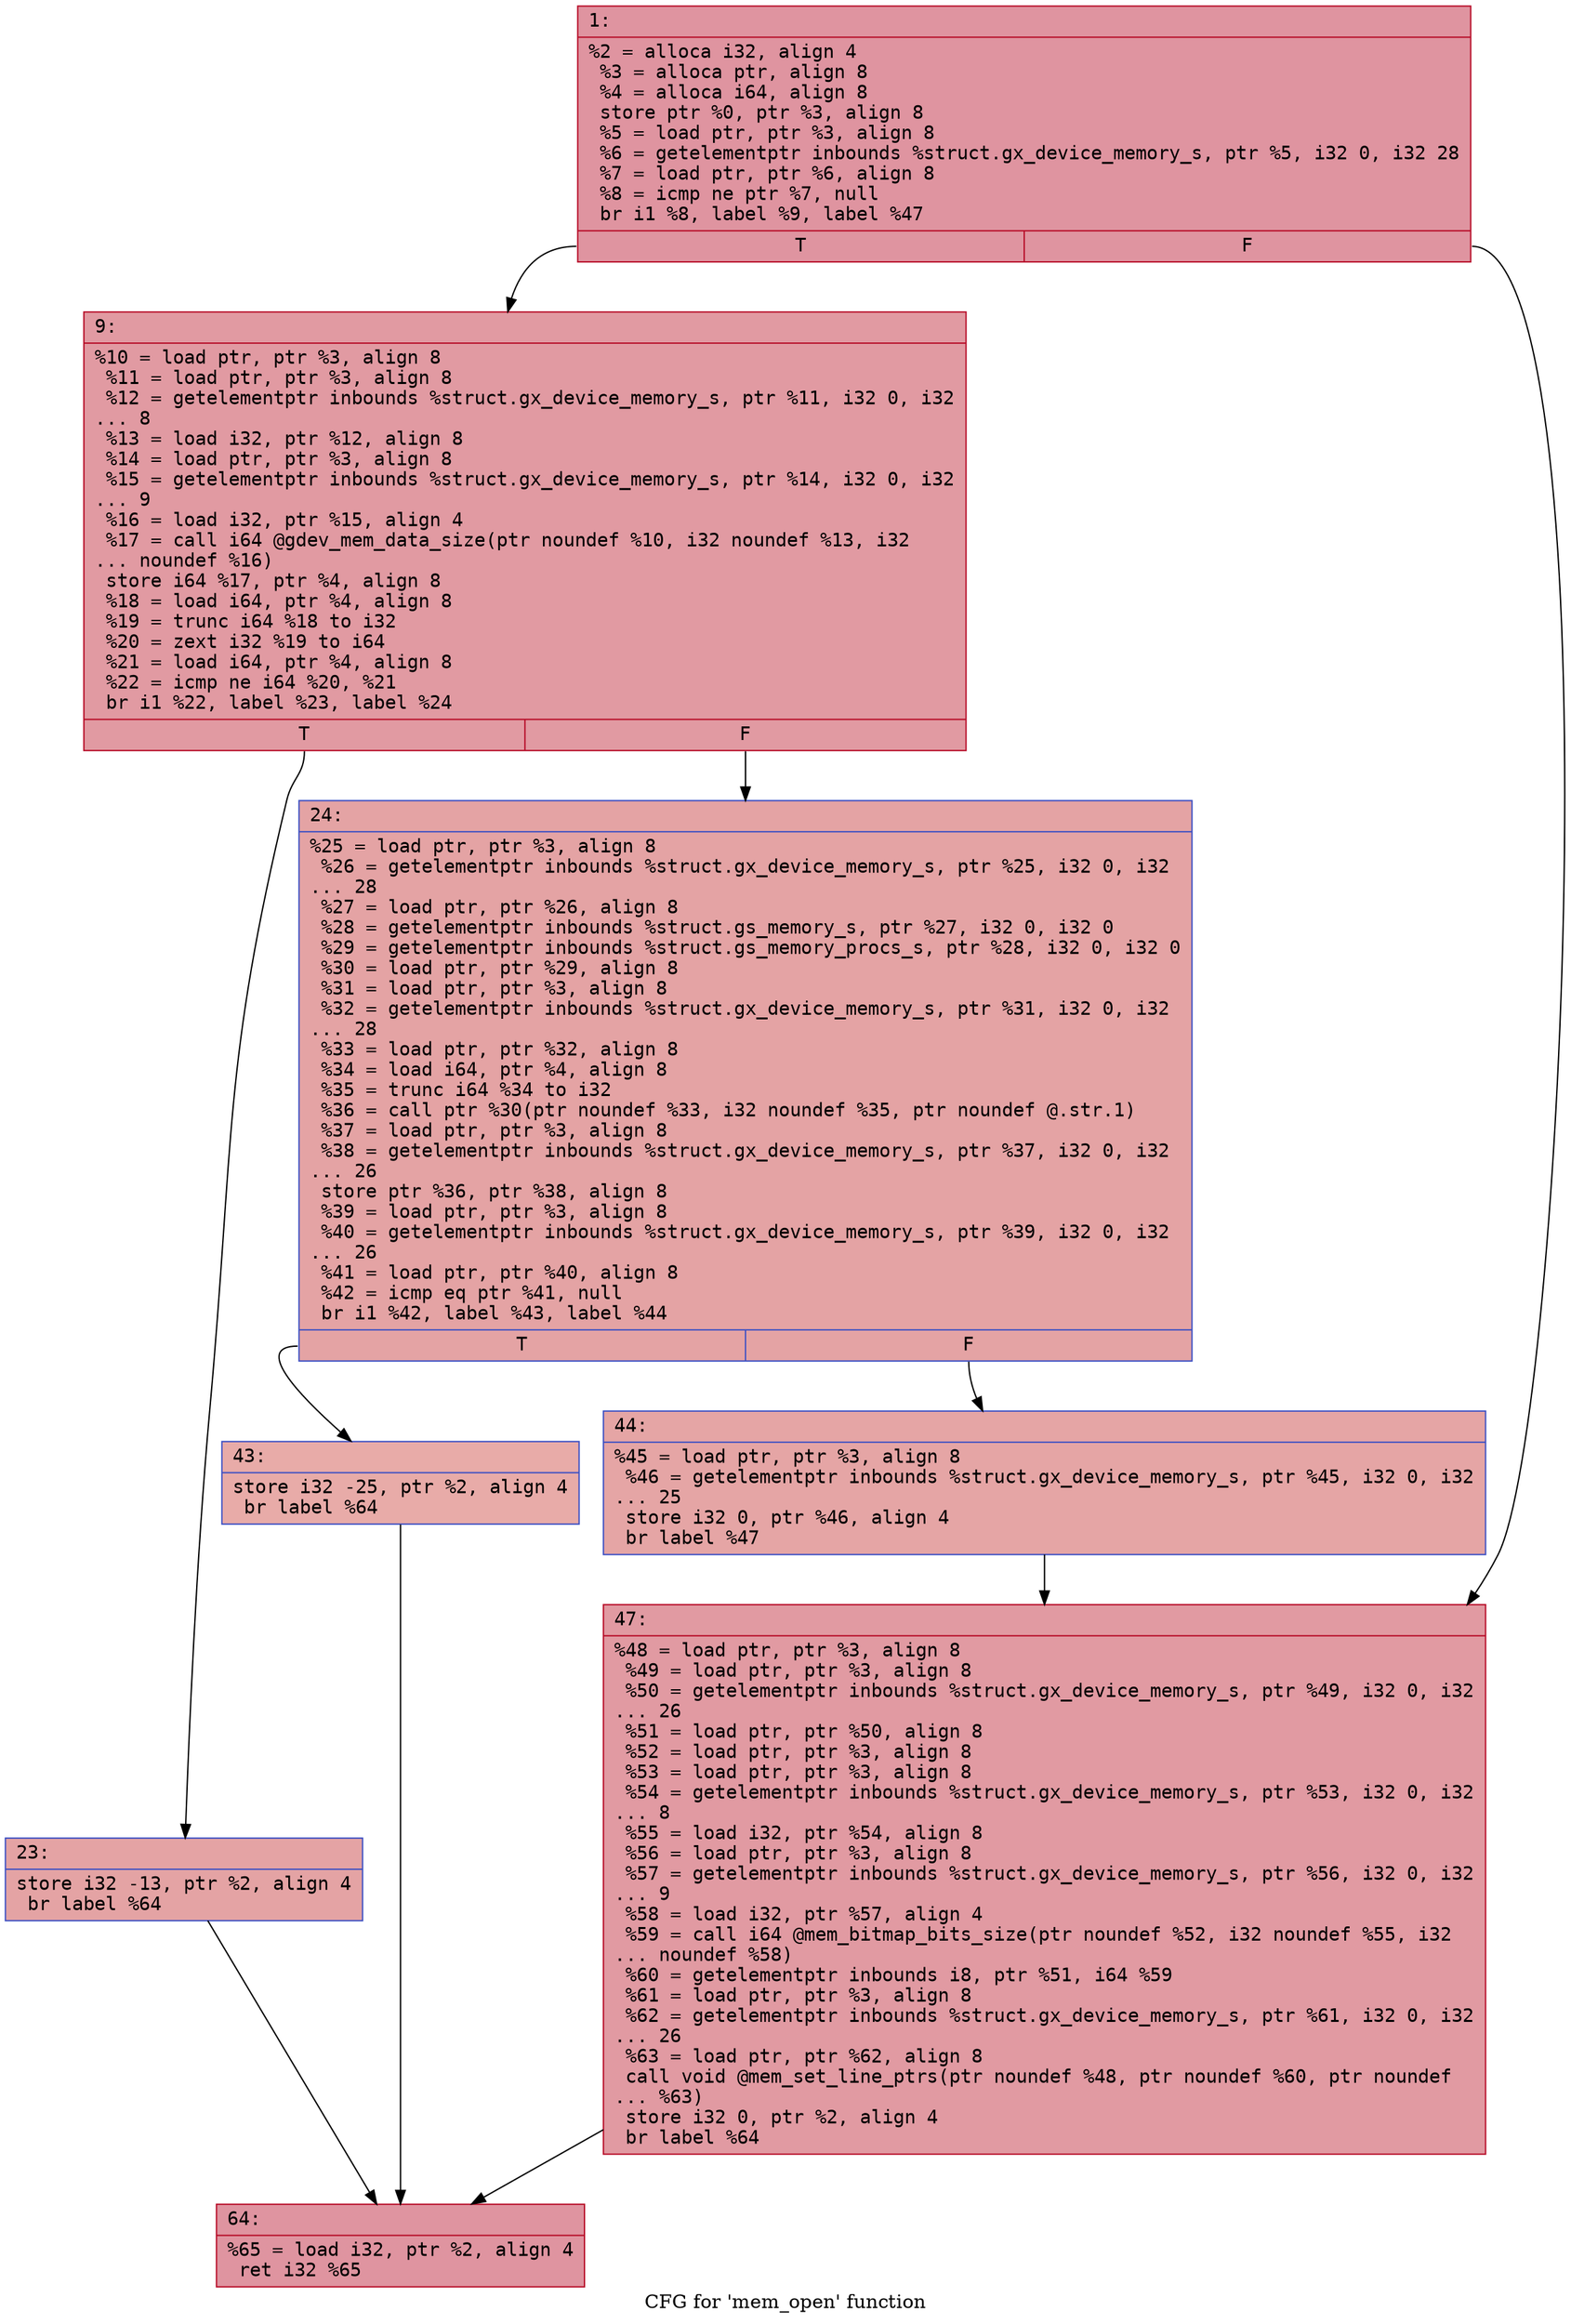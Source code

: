 digraph "CFG for 'mem_open' function" {
	label="CFG for 'mem_open' function";

	Node0x6000008b7660 [shape=record,color="#b70d28ff", style=filled, fillcolor="#b70d2870" fontname="Courier",label="{1:\l|  %2 = alloca i32, align 4\l  %3 = alloca ptr, align 8\l  %4 = alloca i64, align 8\l  store ptr %0, ptr %3, align 8\l  %5 = load ptr, ptr %3, align 8\l  %6 = getelementptr inbounds %struct.gx_device_memory_s, ptr %5, i32 0, i32 28\l  %7 = load ptr, ptr %6, align 8\l  %8 = icmp ne ptr %7, null\l  br i1 %8, label %9, label %47\l|{<s0>T|<s1>F}}"];
	Node0x6000008b7660:s0 -> Node0x6000008b76b0[tooltip="1 -> 9\nProbability 62.50%" ];
	Node0x6000008b7660:s1 -> Node0x6000008b7840[tooltip="1 -> 47\nProbability 37.50%" ];
	Node0x6000008b76b0 [shape=record,color="#b70d28ff", style=filled, fillcolor="#bb1b2c70" fontname="Courier",label="{9:\l|  %10 = load ptr, ptr %3, align 8\l  %11 = load ptr, ptr %3, align 8\l  %12 = getelementptr inbounds %struct.gx_device_memory_s, ptr %11, i32 0, i32\l... 8\l  %13 = load i32, ptr %12, align 8\l  %14 = load ptr, ptr %3, align 8\l  %15 = getelementptr inbounds %struct.gx_device_memory_s, ptr %14, i32 0, i32\l... 9\l  %16 = load i32, ptr %15, align 4\l  %17 = call i64 @gdev_mem_data_size(ptr noundef %10, i32 noundef %13, i32\l... noundef %16)\l  store i64 %17, ptr %4, align 8\l  %18 = load i64, ptr %4, align 8\l  %19 = trunc i64 %18 to i32\l  %20 = zext i32 %19 to i64\l  %21 = load i64, ptr %4, align 8\l  %22 = icmp ne i64 %20, %21\l  br i1 %22, label %23, label %24\l|{<s0>T|<s1>F}}"];
	Node0x6000008b76b0:s0 -> Node0x6000008b7700[tooltip="9 -> 23\nProbability 50.00%" ];
	Node0x6000008b76b0:s1 -> Node0x6000008b7750[tooltip="9 -> 24\nProbability 50.00%" ];
	Node0x6000008b7700 [shape=record,color="#3d50c3ff", style=filled, fillcolor="#c32e3170" fontname="Courier",label="{23:\l|  store i32 -13, ptr %2, align 4\l  br label %64\l}"];
	Node0x6000008b7700 -> Node0x6000008b7890[tooltip="23 -> 64\nProbability 100.00%" ];
	Node0x6000008b7750 [shape=record,color="#3d50c3ff", style=filled, fillcolor="#c32e3170" fontname="Courier",label="{24:\l|  %25 = load ptr, ptr %3, align 8\l  %26 = getelementptr inbounds %struct.gx_device_memory_s, ptr %25, i32 0, i32\l... 28\l  %27 = load ptr, ptr %26, align 8\l  %28 = getelementptr inbounds %struct.gs_memory_s, ptr %27, i32 0, i32 0\l  %29 = getelementptr inbounds %struct.gs_memory_procs_s, ptr %28, i32 0, i32 0\l  %30 = load ptr, ptr %29, align 8\l  %31 = load ptr, ptr %3, align 8\l  %32 = getelementptr inbounds %struct.gx_device_memory_s, ptr %31, i32 0, i32\l... 28\l  %33 = load ptr, ptr %32, align 8\l  %34 = load i64, ptr %4, align 8\l  %35 = trunc i64 %34 to i32\l  %36 = call ptr %30(ptr noundef %33, i32 noundef %35, ptr noundef @.str.1)\l  %37 = load ptr, ptr %3, align 8\l  %38 = getelementptr inbounds %struct.gx_device_memory_s, ptr %37, i32 0, i32\l... 26\l  store ptr %36, ptr %38, align 8\l  %39 = load ptr, ptr %3, align 8\l  %40 = getelementptr inbounds %struct.gx_device_memory_s, ptr %39, i32 0, i32\l... 26\l  %41 = load ptr, ptr %40, align 8\l  %42 = icmp eq ptr %41, null\l  br i1 %42, label %43, label %44\l|{<s0>T|<s1>F}}"];
	Node0x6000008b7750:s0 -> Node0x6000008b77a0[tooltip="24 -> 43\nProbability 37.50%" ];
	Node0x6000008b7750:s1 -> Node0x6000008b77f0[tooltip="24 -> 44\nProbability 62.50%" ];
	Node0x6000008b77a0 [shape=record,color="#3d50c3ff", style=filled, fillcolor="#cc403a70" fontname="Courier",label="{43:\l|  store i32 -25, ptr %2, align 4\l  br label %64\l}"];
	Node0x6000008b77a0 -> Node0x6000008b7890[tooltip="43 -> 64\nProbability 100.00%" ];
	Node0x6000008b77f0 [shape=record,color="#3d50c3ff", style=filled, fillcolor="#c5333470" fontname="Courier",label="{44:\l|  %45 = load ptr, ptr %3, align 8\l  %46 = getelementptr inbounds %struct.gx_device_memory_s, ptr %45, i32 0, i32\l... 25\l  store i32 0, ptr %46, align 4\l  br label %47\l}"];
	Node0x6000008b77f0 -> Node0x6000008b7840[tooltip="44 -> 47\nProbability 100.00%" ];
	Node0x6000008b7840 [shape=record,color="#b70d28ff", style=filled, fillcolor="#bb1b2c70" fontname="Courier",label="{47:\l|  %48 = load ptr, ptr %3, align 8\l  %49 = load ptr, ptr %3, align 8\l  %50 = getelementptr inbounds %struct.gx_device_memory_s, ptr %49, i32 0, i32\l... 26\l  %51 = load ptr, ptr %50, align 8\l  %52 = load ptr, ptr %3, align 8\l  %53 = load ptr, ptr %3, align 8\l  %54 = getelementptr inbounds %struct.gx_device_memory_s, ptr %53, i32 0, i32\l... 8\l  %55 = load i32, ptr %54, align 8\l  %56 = load ptr, ptr %3, align 8\l  %57 = getelementptr inbounds %struct.gx_device_memory_s, ptr %56, i32 0, i32\l... 9\l  %58 = load i32, ptr %57, align 4\l  %59 = call i64 @mem_bitmap_bits_size(ptr noundef %52, i32 noundef %55, i32\l... noundef %58)\l  %60 = getelementptr inbounds i8, ptr %51, i64 %59\l  %61 = load ptr, ptr %3, align 8\l  %62 = getelementptr inbounds %struct.gx_device_memory_s, ptr %61, i32 0, i32\l... 26\l  %63 = load ptr, ptr %62, align 8\l  call void @mem_set_line_ptrs(ptr noundef %48, ptr noundef %60, ptr noundef\l... %63)\l  store i32 0, ptr %2, align 4\l  br label %64\l}"];
	Node0x6000008b7840 -> Node0x6000008b7890[tooltip="47 -> 64\nProbability 100.00%" ];
	Node0x6000008b7890 [shape=record,color="#b70d28ff", style=filled, fillcolor="#b70d2870" fontname="Courier",label="{64:\l|  %65 = load i32, ptr %2, align 4\l  ret i32 %65\l}"];
}
